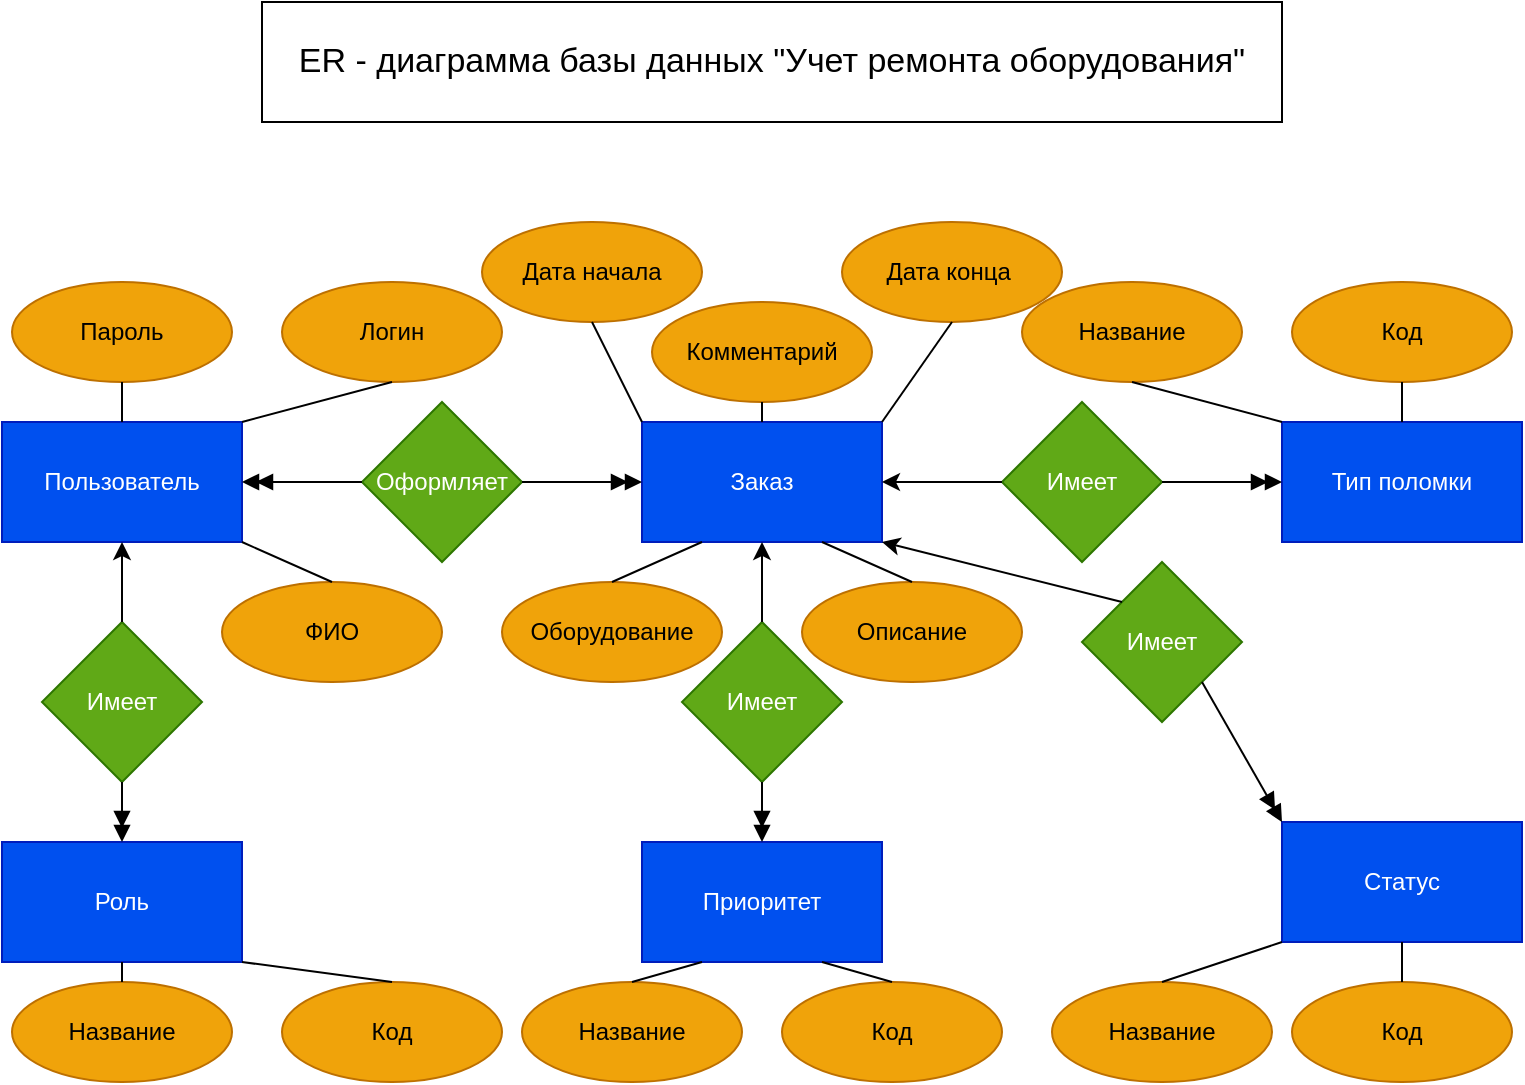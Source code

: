 <mxfile version="24.0.4" type="device" pages="2">
  <diagram name="ER" id="y7kLUlMwgiVX0oBcpBZK">
    <mxGraphModel dx="1050" dy="629" grid="1" gridSize="10" guides="1" tooltips="1" connect="1" arrows="1" fold="1" page="1" pageScale="1" pageWidth="827" pageHeight="1169" math="0" shadow="0">
      <root>
        <mxCell id="0" />
        <mxCell id="1" parent="0" />
        <mxCell id="9nSbzCASbi6-OCtNoF2_-1" value="Пользователь" style="rounded=0;whiteSpace=wrap;html=1;fillColor=#0050ef;fontColor=#ffffff;strokeColor=#001DBC;" parent="1" vertex="1">
          <mxGeometry x="40" y="240" width="120" height="60" as="geometry" />
        </mxCell>
        <mxCell id="9nSbzCASbi6-OCtNoF2_-2" value="Роль" style="rounded=0;whiteSpace=wrap;html=1;fillColor=#0050ef;fontColor=#ffffff;strokeColor=#001DBC;" parent="1" vertex="1">
          <mxGeometry x="40" y="450" width="120" height="60" as="geometry" />
        </mxCell>
        <mxCell id="9nSbzCASbi6-OCtNoF2_-3" value="Заказ" style="rounded=0;whiteSpace=wrap;html=1;fillColor=#0050ef;strokeColor=#001DBC;fontColor=#ffffff;" parent="1" vertex="1">
          <mxGeometry x="360" y="240" width="120" height="60" as="geometry" />
        </mxCell>
        <mxCell id="9nSbzCASbi6-OCtNoF2_-4" value="Тип поломки" style="rounded=0;whiteSpace=wrap;html=1;fillColor=#0050ef;fontColor=#ffffff;strokeColor=#001DBC;" parent="1" vertex="1">
          <mxGeometry x="680" y="240" width="120" height="60" as="geometry" />
        </mxCell>
        <mxCell id="9nSbzCASbi6-OCtNoF2_-5" value="Приоритет" style="rounded=0;whiteSpace=wrap;html=1;fillColor=#0050ef;fontColor=#ffffff;strokeColor=#001DBC;" parent="1" vertex="1">
          <mxGeometry x="360" y="450" width="120" height="60" as="geometry" />
        </mxCell>
        <mxCell id="9nSbzCASbi6-OCtNoF2_-6" value="Статус" style="rounded=0;whiteSpace=wrap;html=1;fillColor=#0050ef;fontColor=#ffffff;strokeColor=#001DBC;" parent="1" vertex="1">
          <mxGeometry x="680" y="440" width="120" height="60" as="geometry" />
        </mxCell>
        <mxCell id="9nSbzCASbi6-OCtNoF2_-7" value="Оформляет" style="rhombus;whiteSpace=wrap;html=1;fillColor=#60a917;fontColor=#ffffff;strokeColor=#2D7600;" parent="1" vertex="1">
          <mxGeometry x="220" y="230" width="80" height="80" as="geometry" />
        </mxCell>
        <mxCell id="9nSbzCASbi6-OCtNoF2_-8" value="Имеет" style="rhombus;whiteSpace=wrap;html=1;fillColor=#60a917;fontColor=#ffffff;strokeColor=#2D7600;" parent="1" vertex="1">
          <mxGeometry x="540" y="230" width="80" height="80" as="geometry" />
        </mxCell>
        <mxCell id="9nSbzCASbi6-OCtNoF2_-10" value="Имеет" style="rhombus;whiteSpace=wrap;html=1;fillColor=#60a917;fontColor=#ffffff;strokeColor=#2D7600;" parent="1" vertex="1">
          <mxGeometry x="380" y="340" width="80" height="80" as="geometry" />
        </mxCell>
        <mxCell id="9nSbzCASbi6-OCtNoF2_-11" value="Имеет" style="rhombus;whiteSpace=wrap;html=1;fillColor=#60a917;fontColor=#ffffff;strokeColor=#2D7600;" parent="1" vertex="1">
          <mxGeometry x="580" y="310" width="80" height="80" as="geometry" />
        </mxCell>
        <mxCell id="9nSbzCASbi6-OCtNoF2_-12" value="Имеет" style="rhombus;whiteSpace=wrap;html=1;fillColor=#60a917;fontColor=#ffffff;strokeColor=#2D7600;" parent="1" vertex="1">
          <mxGeometry x="60" y="340" width="80" height="80" as="geometry" />
        </mxCell>
        <mxCell id="9nSbzCASbi6-OCtNoF2_-13" value="" style="endArrow=classic;html=1;rounded=0;exitX=0.5;exitY=0;exitDx=0;exitDy=0;entryX=0.5;entryY=1;entryDx=0;entryDy=0;" parent="1" source="9nSbzCASbi6-OCtNoF2_-10" target="9nSbzCASbi6-OCtNoF2_-3" edge="1">
          <mxGeometry width="50" height="50" relative="1" as="geometry">
            <mxPoint x="390" y="550" as="sourcePoint" />
            <mxPoint x="440" y="500" as="targetPoint" />
          </mxGeometry>
        </mxCell>
        <mxCell id="9nSbzCASbi6-OCtNoF2_-14" value="" style="endArrow=doubleBlock;html=1;rounded=0;exitX=0.5;exitY=1;exitDx=0;exitDy=0;entryX=0.5;entryY=0;entryDx=0;entryDy=0;endFill=1;" parent="1" source="9nSbzCASbi6-OCtNoF2_-10" target="9nSbzCASbi6-OCtNoF2_-5" edge="1">
          <mxGeometry width="50" height="50" relative="1" as="geometry">
            <mxPoint x="430" y="360" as="sourcePoint" />
            <mxPoint x="430" y="310" as="targetPoint" />
          </mxGeometry>
        </mxCell>
        <mxCell id="9nSbzCASbi6-OCtNoF2_-16" value="" style="endArrow=doubleBlock;html=1;rounded=0;exitX=0;exitY=0.5;exitDx=0;exitDy=0;entryX=1;entryY=0.5;entryDx=0;entryDy=0;endFill=1;" parent="1" source="9nSbzCASbi6-OCtNoF2_-7" target="9nSbzCASbi6-OCtNoF2_-1" edge="1">
          <mxGeometry width="50" height="50" relative="1" as="geometry">
            <mxPoint x="430" y="440" as="sourcePoint" />
            <mxPoint x="430" y="480" as="targetPoint" />
          </mxGeometry>
        </mxCell>
        <mxCell id="9nSbzCASbi6-OCtNoF2_-17" value="" style="endArrow=doubleBlock;html=1;rounded=0;exitX=1;exitY=0.5;exitDx=0;exitDy=0;entryX=0;entryY=0.5;entryDx=0;entryDy=0;endFill=1;" parent="1" source="9nSbzCASbi6-OCtNoF2_-7" target="9nSbzCASbi6-OCtNoF2_-3" edge="1">
          <mxGeometry width="50" height="50" relative="1" as="geometry">
            <mxPoint x="230" y="280" as="sourcePoint" />
            <mxPoint x="170" y="280" as="targetPoint" />
          </mxGeometry>
        </mxCell>
        <mxCell id="9nSbzCASbi6-OCtNoF2_-18" value="" style="endArrow=classic;html=1;rounded=0;exitX=0.5;exitY=0;exitDx=0;exitDy=0;entryX=0.5;entryY=1;entryDx=0;entryDy=0;" parent="1" source="9nSbzCASbi6-OCtNoF2_-12" target="9nSbzCASbi6-OCtNoF2_-1" edge="1">
          <mxGeometry width="50" height="50" relative="1" as="geometry">
            <mxPoint x="430" y="360" as="sourcePoint" />
            <mxPoint x="430" y="310" as="targetPoint" />
          </mxGeometry>
        </mxCell>
        <mxCell id="9nSbzCASbi6-OCtNoF2_-19" value="" style="endArrow=doubleBlock;html=1;rounded=0;exitX=0.5;exitY=1;exitDx=0;exitDy=0;entryX=0.5;entryY=0;entryDx=0;entryDy=0;endFill=1;" parent="1" source="9nSbzCASbi6-OCtNoF2_-12" target="9nSbzCASbi6-OCtNoF2_-2" edge="1">
          <mxGeometry width="50" height="50" relative="1" as="geometry">
            <mxPoint x="230" y="280" as="sourcePoint" />
            <mxPoint x="170" y="280" as="targetPoint" />
          </mxGeometry>
        </mxCell>
        <mxCell id="9nSbzCASbi6-OCtNoF2_-20" value="" style="endArrow=classic;html=1;rounded=0;exitX=0;exitY=0.5;exitDx=0;exitDy=0;entryX=1;entryY=0.5;entryDx=0;entryDy=0;" parent="1" source="9nSbzCASbi6-OCtNoF2_-8" target="9nSbzCASbi6-OCtNoF2_-3" edge="1">
          <mxGeometry width="50" height="50" relative="1" as="geometry">
            <mxPoint x="430" y="360" as="sourcePoint" />
            <mxPoint x="430" y="310" as="targetPoint" />
          </mxGeometry>
        </mxCell>
        <mxCell id="9nSbzCASbi6-OCtNoF2_-21" value="" style="endArrow=doubleBlock;html=1;rounded=0;exitX=1;exitY=0.5;exitDx=0;exitDy=0;entryX=0;entryY=0.5;entryDx=0;entryDy=0;endFill=1;" parent="1" source="9nSbzCASbi6-OCtNoF2_-8" target="9nSbzCASbi6-OCtNoF2_-4" edge="1">
          <mxGeometry width="50" height="50" relative="1" as="geometry">
            <mxPoint x="430" y="440" as="sourcePoint" />
            <mxPoint x="430" y="480" as="targetPoint" />
          </mxGeometry>
        </mxCell>
        <mxCell id="9nSbzCASbi6-OCtNoF2_-22" value="" style="endArrow=classic;html=1;rounded=0;exitX=0;exitY=0;exitDx=0;exitDy=0;entryX=1;entryY=1;entryDx=0;entryDy=0;" parent="1" source="9nSbzCASbi6-OCtNoF2_-11" target="9nSbzCASbi6-OCtNoF2_-3" edge="1">
          <mxGeometry width="50" height="50" relative="1" as="geometry">
            <mxPoint x="430" y="360" as="sourcePoint" />
            <mxPoint x="430" y="310" as="targetPoint" />
          </mxGeometry>
        </mxCell>
        <mxCell id="9nSbzCASbi6-OCtNoF2_-23" value="" style="endArrow=doubleBlock;html=1;rounded=0;exitX=1;exitY=1;exitDx=0;exitDy=0;entryX=0;entryY=0;entryDx=0;entryDy=0;endFill=1;" parent="1" source="9nSbzCASbi6-OCtNoF2_-11" target="9nSbzCASbi6-OCtNoF2_-6" edge="1">
          <mxGeometry width="50" height="50" relative="1" as="geometry">
            <mxPoint x="630" y="280" as="sourcePoint" />
            <mxPoint x="690" y="280" as="targetPoint" />
          </mxGeometry>
        </mxCell>
        <mxCell id="9nSbzCASbi6-OCtNoF2_-24" value="Логин" style="ellipse;whiteSpace=wrap;html=1;fillColor=#f0a30a;fontColor=#000000;strokeColor=#BD7000;" parent="1" vertex="1">
          <mxGeometry x="180" y="170" width="110" height="50" as="geometry" />
        </mxCell>
        <mxCell id="9nSbzCASbi6-OCtNoF2_-25" value="Пароль" style="ellipse;whiteSpace=wrap;html=1;fillColor=#f0a30a;fontColor=#000000;strokeColor=#BD7000;" parent="1" vertex="1">
          <mxGeometry x="45" y="170" width="110" height="50" as="geometry" />
        </mxCell>
        <mxCell id="9nSbzCASbi6-OCtNoF2_-26" value="ФИО" style="ellipse;whiteSpace=wrap;html=1;fillColor=#f0a30a;fontColor=#000000;strokeColor=#BD7000;" parent="1" vertex="1">
          <mxGeometry x="150" y="320" width="110" height="50" as="geometry" />
        </mxCell>
        <mxCell id="9nSbzCASbi6-OCtNoF2_-27" value="" style="endArrow=none;html=1;rounded=0;exitX=1;exitY=1;exitDx=0;exitDy=0;entryX=0.5;entryY=0;entryDx=0;entryDy=0;" parent="1" source="9nSbzCASbi6-OCtNoF2_-1" target="9nSbzCASbi6-OCtNoF2_-26" edge="1">
          <mxGeometry width="50" height="50" relative="1" as="geometry">
            <mxPoint x="390" y="450" as="sourcePoint" />
            <mxPoint x="440" y="400" as="targetPoint" />
          </mxGeometry>
        </mxCell>
        <mxCell id="9nSbzCASbi6-OCtNoF2_-28" value="" style="endArrow=none;html=1;rounded=0;exitX=1;exitY=0;exitDx=0;exitDy=0;entryX=0.5;entryY=1;entryDx=0;entryDy=0;" parent="1" source="9nSbzCASbi6-OCtNoF2_-1" target="9nSbzCASbi6-OCtNoF2_-24" edge="1">
          <mxGeometry width="50" height="50" relative="1" as="geometry">
            <mxPoint x="170" y="310" as="sourcePoint" />
            <mxPoint x="215" y="330" as="targetPoint" />
          </mxGeometry>
        </mxCell>
        <mxCell id="9nSbzCASbi6-OCtNoF2_-29" value="" style="endArrow=none;html=1;rounded=0;exitX=0.5;exitY=0;exitDx=0;exitDy=0;entryX=0.5;entryY=1;entryDx=0;entryDy=0;" parent="1" source="9nSbzCASbi6-OCtNoF2_-1" target="9nSbzCASbi6-OCtNoF2_-25" edge="1">
          <mxGeometry width="50" height="50" relative="1" as="geometry">
            <mxPoint x="170" y="250" as="sourcePoint" />
            <mxPoint x="245" y="200" as="targetPoint" />
          </mxGeometry>
        </mxCell>
        <mxCell id="9nSbzCASbi6-OCtNoF2_-30" value="Название" style="ellipse;whiteSpace=wrap;html=1;fillColor=#f0a30a;fontColor=#000000;strokeColor=#BD7000;" parent="1" vertex="1">
          <mxGeometry x="45" y="520" width="110" height="50" as="geometry" />
        </mxCell>
        <mxCell id="9nSbzCASbi6-OCtNoF2_-31" value="Код" style="ellipse;whiteSpace=wrap;html=1;fillColor=#f0a30a;fontColor=#000000;strokeColor=#BD7000;" parent="1" vertex="1">
          <mxGeometry x="180" y="520" width="110" height="50" as="geometry" />
        </mxCell>
        <mxCell id="9nSbzCASbi6-OCtNoF2_-32" value="" style="endArrow=none;html=1;rounded=0;exitX=0.5;exitY=0;exitDx=0;exitDy=0;entryX=0.5;entryY=1;entryDx=0;entryDy=0;" parent="1" source="9nSbzCASbi6-OCtNoF2_-30" target="9nSbzCASbi6-OCtNoF2_-2" edge="1">
          <mxGeometry width="50" height="50" relative="1" as="geometry">
            <mxPoint x="170" y="250" as="sourcePoint" />
            <mxPoint x="245" y="210" as="targetPoint" />
          </mxGeometry>
        </mxCell>
        <mxCell id="9nSbzCASbi6-OCtNoF2_-33" value="" style="endArrow=none;html=1;rounded=0;exitX=0.5;exitY=0;exitDx=0;exitDy=0;entryX=1;entryY=1;entryDx=0;entryDy=0;" parent="1" source="9nSbzCASbi6-OCtNoF2_-31" target="9nSbzCASbi6-OCtNoF2_-2" edge="1">
          <mxGeometry width="50" height="50" relative="1" as="geometry">
            <mxPoint x="110" y="580" as="sourcePoint" />
            <mxPoint x="110" y="540" as="targetPoint" />
          </mxGeometry>
        </mxCell>
        <mxCell id="9nSbzCASbi6-OCtNoF2_-34" value="Название" style="ellipse;whiteSpace=wrap;html=1;fillColor=#f0a30a;fontColor=#000000;strokeColor=#BD7000;" parent="1" vertex="1">
          <mxGeometry x="300" y="520" width="110" height="50" as="geometry" />
        </mxCell>
        <mxCell id="9nSbzCASbi6-OCtNoF2_-35" value="Код" style="ellipse;whiteSpace=wrap;html=1;fillColor=#f0a30a;fontColor=#000000;strokeColor=#BD7000;" parent="1" vertex="1">
          <mxGeometry x="430" y="520" width="110" height="50" as="geometry" />
        </mxCell>
        <mxCell id="9nSbzCASbi6-OCtNoF2_-36" value="Название" style="ellipse;whiteSpace=wrap;html=1;fillColor=#f0a30a;fontColor=#000000;strokeColor=#BD7000;" parent="1" vertex="1">
          <mxGeometry x="565" y="520" width="110" height="50" as="geometry" />
        </mxCell>
        <mxCell id="9nSbzCASbi6-OCtNoF2_-37" value="Код" style="ellipse;whiteSpace=wrap;html=1;fillColor=#f0a30a;fontColor=#000000;strokeColor=#BD7000;" parent="1" vertex="1">
          <mxGeometry x="685" y="520" width="110" height="50" as="geometry" />
        </mxCell>
        <mxCell id="9nSbzCASbi6-OCtNoF2_-38" value="Название" style="ellipse;whiteSpace=wrap;html=1;fillColor=#f0a30a;fontColor=#000000;strokeColor=#BD7000;" parent="1" vertex="1">
          <mxGeometry x="550" y="170" width="110" height="50" as="geometry" />
        </mxCell>
        <mxCell id="9nSbzCASbi6-OCtNoF2_-39" value="Код" style="ellipse;whiteSpace=wrap;html=1;fillColor=#f0a30a;fontColor=#000000;strokeColor=#BD7000;" parent="1" vertex="1">
          <mxGeometry x="685" y="170" width="110" height="50" as="geometry" />
        </mxCell>
        <mxCell id="9nSbzCASbi6-OCtNoF2_-40" value="" style="endArrow=none;html=1;rounded=0;exitX=0.25;exitY=1;exitDx=0;exitDy=0;entryX=0.5;entryY=0;entryDx=0;entryDy=0;" parent="1" source="9nSbzCASbi6-OCtNoF2_-5" target="9nSbzCASbi6-OCtNoF2_-34" edge="1">
          <mxGeometry width="50" height="50" relative="1" as="geometry">
            <mxPoint x="245" y="580" as="sourcePoint" />
            <mxPoint x="170" y="540" as="targetPoint" />
          </mxGeometry>
        </mxCell>
        <mxCell id="9nSbzCASbi6-OCtNoF2_-41" value="" style="endArrow=none;html=1;rounded=0;exitX=0.75;exitY=1;exitDx=0;exitDy=0;entryX=0.5;entryY=0;entryDx=0;entryDy=0;" parent="1" source="9nSbzCASbi6-OCtNoF2_-5" target="9nSbzCASbi6-OCtNoF2_-35" edge="1">
          <mxGeometry width="50" height="50" relative="1" as="geometry">
            <mxPoint x="400" y="540" as="sourcePoint" />
            <mxPoint x="365" y="580" as="targetPoint" />
          </mxGeometry>
        </mxCell>
        <mxCell id="9nSbzCASbi6-OCtNoF2_-42" value="" style="endArrow=none;html=1;rounded=0;exitX=0.5;exitY=0;exitDx=0;exitDy=0;entryX=0;entryY=1;entryDx=0;entryDy=0;" parent="1" source="9nSbzCASbi6-OCtNoF2_-36" target="9nSbzCASbi6-OCtNoF2_-6" edge="1">
          <mxGeometry width="50" height="50" relative="1" as="geometry">
            <mxPoint x="460" y="540" as="sourcePoint" />
            <mxPoint x="500" y="580" as="targetPoint" />
          </mxGeometry>
        </mxCell>
        <mxCell id="9nSbzCASbi6-OCtNoF2_-43" value="" style="endArrow=none;html=1;rounded=0;exitX=0.5;exitY=0;exitDx=0;exitDy=0;entryX=0.5;entryY=1;entryDx=0;entryDy=0;" parent="1" source="9nSbzCASbi6-OCtNoF2_-37" target="9nSbzCASbi6-OCtNoF2_-6" edge="1">
          <mxGeometry width="50" height="50" relative="1" as="geometry">
            <mxPoint x="620" y="580" as="sourcePoint" />
            <mxPoint x="690" y="540" as="targetPoint" />
          </mxGeometry>
        </mxCell>
        <mxCell id="9nSbzCASbi6-OCtNoF2_-44" value="" style="endArrow=none;html=1;rounded=0;exitX=0.5;exitY=0;exitDx=0;exitDy=0;entryX=0.5;entryY=1;entryDx=0;entryDy=0;" parent="1" source="9nSbzCASbi6-OCtNoF2_-4" target="9nSbzCASbi6-OCtNoF2_-39" edge="1">
          <mxGeometry width="50" height="50" relative="1" as="geometry">
            <mxPoint x="620" y="580" as="sourcePoint" />
            <mxPoint x="690" y="540" as="targetPoint" />
          </mxGeometry>
        </mxCell>
        <mxCell id="9nSbzCASbi6-OCtNoF2_-45" value="" style="endArrow=none;html=1;rounded=0;exitX=0;exitY=0;exitDx=0;exitDy=0;entryX=0.5;entryY=1;entryDx=0;entryDy=0;" parent="1" source="9nSbzCASbi6-OCtNoF2_-4" target="9nSbzCASbi6-OCtNoF2_-38" edge="1">
          <mxGeometry width="50" height="50" relative="1" as="geometry">
            <mxPoint x="750" y="250" as="sourcePoint" />
            <mxPoint x="750" y="210" as="targetPoint" />
          </mxGeometry>
        </mxCell>
        <mxCell id="9nSbzCASbi6-OCtNoF2_-46" value="Дата конца&amp;nbsp;" style="ellipse;whiteSpace=wrap;html=1;fillColor=#f0a30a;fontColor=#000000;strokeColor=#BD7000;" parent="1" vertex="1">
          <mxGeometry x="460" y="140" width="110" height="50" as="geometry" />
        </mxCell>
        <mxCell id="9nSbzCASbi6-OCtNoF2_-47" value="Дата начала" style="ellipse;whiteSpace=wrap;html=1;fillColor=#f0a30a;fontColor=#000000;strokeColor=#BD7000;" parent="1" vertex="1">
          <mxGeometry x="280" y="140" width="110" height="50" as="geometry" />
        </mxCell>
        <mxCell id="9nSbzCASbi6-OCtNoF2_-48" value="Оборудование" style="ellipse;whiteSpace=wrap;html=1;fillColor=#f0a30a;fontColor=#000000;strokeColor=#BD7000;" parent="1" vertex="1">
          <mxGeometry x="290" y="320" width="110" height="50" as="geometry" />
        </mxCell>
        <mxCell id="9nSbzCASbi6-OCtNoF2_-49" value="Описание" style="ellipse;whiteSpace=wrap;html=1;fillColor=#f0a30a;fontColor=#000000;strokeColor=#BD7000;" parent="1" vertex="1">
          <mxGeometry x="440" y="320" width="110" height="50" as="geometry" />
        </mxCell>
        <mxCell id="9nSbzCASbi6-OCtNoF2_-50" value="Комментарий" style="ellipse;whiteSpace=wrap;html=1;fillColor=#f0a30a;fontColor=#000000;strokeColor=#BD7000;" parent="1" vertex="1">
          <mxGeometry x="365" y="180" width="110" height="50" as="geometry" />
        </mxCell>
        <mxCell id="9nSbzCASbi6-OCtNoF2_-51" value="" style="endArrow=none;html=1;rounded=0;exitX=0.25;exitY=1;exitDx=0;exitDy=0;entryX=0.5;entryY=0;entryDx=0;entryDy=0;" parent="1" source="9nSbzCASbi6-OCtNoF2_-3" target="9nSbzCASbi6-OCtNoF2_-48" edge="1">
          <mxGeometry width="50" height="50" relative="1" as="geometry">
            <mxPoint x="245" y="580" as="sourcePoint" />
            <mxPoint x="170" y="540" as="targetPoint" />
          </mxGeometry>
        </mxCell>
        <mxCell id="9nSbzCASbi6-OCtNoF2_-52" value="" style="endArrow=none;html=1;rounded=0;exitX=0.75;exitY=1;exitDx=0;exitDy=0;entryX=0.5;entryY=0;entryDx=0;entryDy=0;" parent="1" source="9nSbzCASbi6-OCtNoF2_-3" target="9nSbzCASbi6-OCtNoF2_-49" edge="1">
          <mxGeometry width="50" height="50" relative="1" as="geometry">
            <mxPoint x="400" y="310" as="sourcePoint" />
            <mxPoint x="355" y="330" as="targetPoint" />
          </mxGeometry>
        </mxCell>
        <mxCell id="9nSbzCASbi6-OCtNoF2_-53" value="" style="endArrow=none;html=1;rounded=0;exitX=0.5;exitY=1;exitDx=0;exitDy=0;entryX=0.5;entryY=0;entryDx=0;entryDy=0;" parent="1" source="9nSbzCASbi6-OCtNoF2_-50" target="9nSbzCASbi6-OCtNoF2_-3" edge="1">
          <mxGeometry width="50" height="50" relative="1" as="geometry">
            <mxPoint x="690" y="250" as="sourcePoint" />
            <mxPoint x="620" y="210" as="targetPoint" />
          </mxGeometry>
        </mxCell>
        <mxCell id="9nSbzCASbi6-OCtNoF2_-54" value="" style="endArrow=none;html=1;rounded=0;exitX=0.5;exitY=1;exitDx=0;exitDy=0;entryX=1;entryY=0;entryDx=0;entryDy=0;" parent="1" source="9nSbzCASbi6-OCtNoF2_-46" target="9nSbzCASbi6-OCtNoF2_-3" edge="1">
          <mxGeometry width="50" height="50" relative="1" as="geometry">
            <mxPoint x="430" y="220" as="sourcePoint" />
            <mxPoint x="430" y="250" as="targetPoint" />
          </mxGeometry>
        </mxCell>
        <mxCell id="9nSbzCASbi6-OCtNoF2_-55" value="" style="endArrow=none;html=1;rounded=0;exitX=0.5;exitY=1;exitDx=0;exitDy=0;entryX=0;entryY=0;entryDx=0;entryDy=0;" parent="1" source="9nSbzCASbi6-OCtNoF2_-47" target="9nSbzCASbi6-OCtNoF2_-3" edge="1">
          <mxGeometry width="50" height="50" relative="1" as="geometry">
            <mxPoint x="525" y="160" as="sourcePoint" />
            <mxPoint x="490" y="250" as="targetPoint" />
          </mxGeometry>
        </mxCell>
        <mxCell id="e6M8Xe6ONsdZNtdyquiN-1" value="&lt;font style=&quot;font-size: 17px;&quot;&gt;ER - диаграмма базы данных &quot;Учет ремонта оборудования&quot;&lt;/font&gt;" style="rounded=0;whiteSpace=wrap;html=1;" vertex="1" parent="1">
          <mxGeometry x="170" y="30" width="510" height="60" as="geometry" />
        </mxCell>
      </root>
    </mxGraphModel>
  </diagram>
  <diagram id="IjbVkOHeNJ5ibLQIxvY_" name="Алгоритм программы">
    <mxGraphModel dx="1500" dy="899" grid="1" gridSize="10" guides="1" tooltips="1" connect="1" arrows="1" fold="1" page="1" pageScale="1" pageWidth="827" pageHeight="1169" math="0" shadow="0">
      <root>
        <mxCell id="0" />
        <mxCell id="1" parent="0" />
        <mxCell id="J62k6NEULKFt_MTTM1yk-2" style="edgeStyle=orthogonalEdgeStyle;rounded=0;orthogonalLoop=1;jettySize=auto;html=1;entryX=0.5;entryY=0;entryDx=0;entryDy=0;" parent="1" source="J62k6NEULKFt_MTTM1yk-3" target="J62k6NEULKFt_MTTM1yk-5" edge="1">
          <mxGeometry relative="1" as="geometry" />
        </mxCell>
        <mxCell id="J62k6NEULKFt_MTTM1yk-3" value="Начало" style="ellipse;whiteSpace=wrap;html=1;" parent="1" vertex="1">
          <mxGeometry x="310" y="200" width="120" height="80" as="geometry" />
        </mxCell>
        <mxCell id="J62k6NEULKFt_MTTM1yk-4" value="" style="edgeStyle=orthogonalEdgeStyle;rounded=0;orthogonalLoop=1;jettySize=auto;html=1;" parent="1" source="J62k6NEULKFt_MTTM1yk-5" target="J62k6NEULKFt_MTTM1yk-10" edge="1">
          <mxGeometry relative="1" as="geometry" />
        </mxCell>
        <mxCell id="J62k6NEULKFt_MTTM1yk-5" value="Логин, Пароль" style="shape=parallelogram;perimeter=parallelogramPerimeter;whiteSpace=wrap;html=1;fixedSize=1;" parent="1" vertex="1">
          <mxGeometry x="310" y="360" width="120" height="60" as="geometry" />
        </mxCell>
        <mxCell id="J62k6NEULKFt_MTTM1yk-6" value="" style="edgeStyle=orthogonalEdgeStyle;rounded=0;orthogonalLoop=1;jettySize=auto;html=1;" parent="1" source="J62k6NEULKFt_MTTM1yk-10" target="J62k6NEULKFt_MTTM1yk-14" edge="1">
          <mxGeometry relative="1" as="geometry" />
        </mxCell>
        <mxCell id="J62k6NEULKFt_MTTM1yk-7" value="нет" style="edgeLabel;html=1;align=center;verticalAlign=middle;resizable=0;points=[];" parent="J62k6NEULKFt_MTTM1yk-6" vertex="1" connectable="0">
          <mxGeometry x="-0.05" y="-3" relative="1" as="geometry">
            <mxPoint as="offset" />
          </mxGeometry>
        </mxCell>
        <mxCell id="J62k6NEULKFt_MTTM1yk-10" value="Администратор" style="rhombus;whiteSpace=wrap;html=1;" parent="1" vertex="1">
          <mxGeometry x="330" y="490" width="80" height="80" as="geometry" />
        </mxCell>
        <mxCell id="J62k6NEULKFt_MTTM1yk-11" style="edgeStyle=orthogonalEdgeStyle;rounded=0;orthogonalLoop=1;jettySize=auto;html=1;entryX=0.5;entryY=0;entryDx=0;entryDy=0;" parent="1" source="J62k6NEULKFt_MTTM1yk-14" target="J62k6NEULKFt_MTTM1yk-16" edge="1">
          <mxGeometry relative="1" as="geometry" />
        </mxCell>
        <mxCell id="J62k6NEULKFt_MTTM1yk-12" value="нет" style="edgeLabel;html=1;align=center;verticalAlign=middle;resizable=0;points=[];" parent="J62k6NEULKFt_MTTM1yk-11" vertex="1" connectable="0">
          <mxGeometry x="-0.075" y="3" relative="1" as="geometry">
            <mxPoint as="offset" />
          </mxGeometry>
        </mxCell>
        <mxCell id="J62k6NEULKFt_MTTM1yk-13" style="edgeStyle=orthogonalEdgeStyle;rounded=0;orthogonalLoop=1;jettySize=auto;html=1;entryX=0;entryY=0.5;entryDx=0;entryDy=0;" parent="1" source="J62k6NEULKFt_MTTM1yk-14" target="J62k6NEULKFt_MTTM1yk-40" edge="1">
          <mxGeometry relative="1" as="geometry">
            <Array as="points">
              <mxPoint x="490" y="690" />
              <mxPoint x="490" y="450" />
            </Array>
          </mxGeometry>
        </mxCell>
        <mxCell id="J62k6NEULKFt_MTTM1yk-14" value="Пользователь" style="rhombus;whiteSpace=wrap;html=1;" parent="1" vertex="1">
          <mxGeometry x="330" y="650" width="80" height="80" as="geometry" />
        </mxCell>
        <mxCell id="J62k6NEULKFt_MTTM1yk-15" style="edgeStyle=orthogonalEdgeStyle;rounded=0;orthogonalLoop=1;jettySize=auto;html=1;" parent="1" source="J62k6NEULKFt_MTTM1yk-16" edge="1">
          <mxGeometry relative="1" as="geometry">
            <mxPoint x="370" y="320" as="targetPoint" />
            <Array as="points">
              <mxPoint x="260" y="850" />
              <mxPoint x="260" y="320" />
            </Array>
          </mxGeometry>
        </mxCell>
        <mxCell id="J62k6NEULKFt_MTTM1yk-16" value="Не верно" style="shape=document;whiteSpace=wrap;html=1;boundedLbl=1;" parent="1" vertex="1">
          <mxGeometry x="310" y="810" width="120" height="80" as="geometry" />
        </mxCell>
        <mxCell id="J62k6NEULKFt_MTTM1yk-39" value="" style="edgeStyle=orthogonalEdgeStyle;rounded=0;orthogonalLoop=1;jettySize=auto;html=1;" parent="1" source="J62k6NEULKFt_MTTM1yk-40" target="J62k6NEULKFt_MTTM1yk-45" edge="1">
          <mxGeometry relative="1" as="geometry" />
        </mxCell>
        <mxCell id="J62k6NEULKFt_MTTM1yk-40" value="Просмотр списка" style="rounded=0;whiteSpace=wrap;html=1;" parent="1" vertex="1">
          <mxGeometry x="520" y="420" width="120" height="60" as="geometry" />
        </mxCell>
        <mxCell id="J62k6NEULKFt_MTTM1yk-41" style="edgeStyle=orthogonalEdgeStyle;rounded=0;orthogonalLoop=1;jettySize=auto;html=1;entryX=0.021;entryY=0.347;entryDx=0;entryDy=0;entryPerimeter=0;" parent="1" source="J62k6NEULKFt_MTTM1yk-45" target="J62k6NEULKFt_MTTM1yk-52" edge="1">
          <mxGeometry relative="1" as="geometry">
            <mxPoint x="690" y="590" as="targetPoint" />
          </mxGeometry>
        </mxCell>
        <mxCell id="J62k6NEULKFt_MTTM1yk-42" value="да" style="edgeLabel;html=1;align=center;verticalAlign=middle;resizable=0;points=[];" parent="J62k6NEULKFt_MTTM1yk-41" vertex="1" connectable="0">
          <mxGeometry x="-0.116" y="-2" relative="1" as="geometry">
            <mxPoint as="offset" />
          </mxGeometry>
        </mxCell>
        <mxCell id="J62k6NEULKFt_MTTM1yk-43" value="" style="edgeStyle=orthogonalEdgeStyle;rounded=0;orthogonalLoop=1;jettySize=auto;html=1;" parent="1" source="J62k6NEULKFt_MTTM1yk-45" target="J62k6NEULKFt_MTTM1yk-50" edge="1">
          <mxGeometry relative="1" as="geometry" />
        </mxCell>
        <mxCell id="J62k6NEULKFt_MTTM1yk-44" value="нет" style="edgeLabel;html=1;align=center;verticalAlign=middle;resizable=0;points=[];" parent="J62k6NEULKFt_MTTM1yk-43" vertex="1" connectable="0">
          <mxGeometry x="-0.1" relative="1" as="geometry">
            <mxPoint as="offset" />
          </mxGeometry>
        </mxCell>
        <mxCell id="J62k6NEULKFt_MTTM1yk-45" value="Кнопка создать заказ" style="rhombus;whiteSpace=wrap;html=1;rounded=0;" parent="1" vertex="1">
          <mxGeometry x="545" y="560" width="70" height="80" as="geometry" />
        </mxCell>
        <mxCell id="J62k6NEULKFt_MTTM1yk-46" style="edgeStyle=orthogonalEdgeStyle;rounded=0;orthogonalLoop=1;jettySize=auto;html=1;" parent="1" source="J62k6NEULKFt_MTTM1yk-50" target="J62k6NEULKFt_MTTM1yk-54" edge="1">
          <mxGeometry relative="1" as="geometry">
            <mxPoint x="750" y="760" as="targetPoint" />
          </mxGeometry>
        </mxCell>
        <mxCell id="J62k6NEULKFt_MTTM1yk-47" value="да" style="edgeLabel;html=1;align=center;verticalAlign=middle;resizable=0;points=[];" parent="J62k6NEULKFt_MTTM1yk-46" vertex="1" connectable="0">
          <mxGeometry x="-0.041" relative="1" as="geometry">
            <mxPoint as="offset" />
          </mxGeometry>
        </mxCell>
        <mxCell id="J62k6NEULKFt_MTTM1yk-48" style="edgeStyle=orthogonalEdgeStyle;rounded=0;orthogonalLoop=1;jettySize=auto;html=1;" parent="1" source="J62k6NEULKFt_MTTM1yk-50" target="J62k6NEULKFt_MTTM1yk-71" edge="1">
          <mxGeometry relative="1" as="geometry" />
        </mxCell>
        <mxCell id="J62k6NEULKFt_MTTM1yk-49" value="Нет" style="edgeLabel;html=1;align=center;verticalAlign=middle;resizable=0;points=[];" parent="J62k6NEULKFt_MTTM1yk-48" vertex="1" connectable="0">
          <mxGeometry x="-0.235" relative="1" as="geometry">
            <mxPoint as="offset" />
          </mxGeometry>
        </mxCell>
        <mxCell id="J62k6NEULKFt_MTTM1yk-50" value="Кнопка редактирования заказа" style="rhombus;whiteSpace=wrap;html=1;rounded=0;" parent="1" vertex="1">
          <mxGeometry x="525" y="700" width="110" height="100" as="geometry" />
        </mxCell>
        <mxCell id="J62k6NEULKFt_MTTM1yk-51" style="edgeStyle=orthogonalEdgeStyle;rounded=0;orthogonalLoop=1;jettySize=auto;html=1;exitX=0.5;exitY=0;exitDx=0;exitDy=0;" parent="1" source="J62k6NEULKFt_MTTM1yk-52" target="J62k6NEULKFt_MTTM1yk-40" edge="1">
          <mxGeometry relative="1" as="geometry">
            <Array as="points">
              <mxPoint x="767" y="620" />
              <mxPoint x="770" y="620" />
              <mxPoint x="770" y="380" />
              <mxPoint x="580" y="380" />
            </Array>
          </mxGeometry>
        </mxCell>
        <mxCell id="J62k6NEULKFt_MTTM1yk-52" value="Форма создания отчёта" style="rounded=0;whiteSpace=wrap;html=1;" parent="1" vertex="1">
          <mxGeometry x="707" y="580" width="120" height="60" as="geometry" />
        </mxCell>
        <mxCell id="J62k6NEULKFt_MTTM1yk-53" style="edgeStyle=orthogonalEdgeStyle;rounded=0;orthogonalLoop=1;jettySize=auto;html=1;" parent="1" source="J62k6NEULKFt_MTTM1yk-54" edge="1">
          <mxGeometry relative="1" as="geometry">
            <mxPoint x="450" y="690" as="targetPoint" />
            <Array as="points">
              <mxPoint x="840" y="748" />
              <mxPoint x="840" y="970" />
              <mxPoint x="450" y="970" />
            </Array>
          </mxGeometry>
        </mxCell>
        <mxCell id="J62k6NEULKFt_MTTM1yk-54" value="Форма редактирования&lt;br&gt;заказа" style="rounded=0;whiteSpace=wrap;html=1;" parent="1" vertex="1">
          <mxGeometry x="707" y="718" width="120" height="60" as="geometry" />
        </mxCell>
        <mxCell id="J62k6NEULKFt_MTTM1yk-56" value="да" style="edgeLabel;html=1;align=center;verticalAlign=middle;resizable=0;points=[];" parent="1" vertex="1" connectable="0">
          <mxGeometry x="600" y="1060" as="geometry" />
        </mxCell>
        <mxCell id="J62k6NEULKFt_MTTM1yk-57" style="edgeStyle=orthogonalEdgeStyle;rounded=0;orthogonalLoop=1;jettySize=auto;html=1;exitX=0;exitY=0.5;exitDx=0;exitDy=0;" parent="1" source="J62k6NEULKFt_MTTM1yk-59" edge="1">
          <mxGeometry relative="1" as="geometry">
            <mxPoint x="470" y="690" as="targetPoint" />
            <Array as="points">
              <mxPoint x="470" y="1010" />
            </Array>
          </mxGeometry>
        </mxCell>
        <mxCell id="J62k6NEULKFt_MTTM1yk-58" style="edgeStyle=orthogonalEdgeStyle;rounded=0;orthogonalLoop=1;jettySize=auto;html=1;exitX=0.5;exitY=1;exitDx=0;exitDy=0;" parent="1" source="J62k6NEULKFt_MTTM1yk-59" edge="1">
          <mxGeometry relative="1" as="geometry">
            <mxPoint x="370" y="300" as="targetPoint" />
            <Array as="points">
              <mxPoint x="580" y="1070" />
              <mxPoint x="200" y="1070" />
              <mxPoint x="200" y="300" />
            </Array>
          </mxGeometry>
        </mxCell>
        <mxCell id="J62k6NEULKFt_MTTM1yk-59" value="Смена роли" style="rhombus;whiteSpace=wrap;html=1;rounded=0;" parent="1" vertex="1">
          <mxGeometry x="540" y="970" width="80" height="80" as="geometry" />
        </mxCell>
        <mxCell id="J62k6NEULKFt_MTTM1yk-60" value="нет" style="text;html=1;align=center;verticalAlign=middle;resizable=0;points=[];autosize=1;strokeColor=none;fillColor=none;" parent="1" vertex="1">
          <mxGeometry x="545" y="925" width="40" height="30" as="geometry" />
        </mxCell>
        <mxCell id="J62k6NEULKFt_MTTM1yk-68" style="edgeStyle=orthogonalEdgeStyle;rounded=0;orthogonalLoop=1;jettySize=auto;html=1;" parent="1" source="J62k6NEULKFt_MTTM1yk-71" target="J62k6NEULKFt_MTTM1yk-59" edge="1">
          <mxGeometry relative="1" as="geometry" />
        </mxCell>
        <mxCell id="J62k6NEULKFt_MTTM1yk-69" style="edgeStyle=orthogonalEdgeStyle;rounded=0;orthogonalLoop=1;jettySize=auto;html=1;" parent="1" source="J62k6NEULKFt_MTTM1yk-71" target="J62k6NEULKFt_MTTM1yk-73" edge="1">
          <mxGeometry relative="1" as="geometry" />
        </mxCell>
        <mxCell id="J62k6NEULKFt_MTTM1yk-70" value="да" style="edgeLabel;html=1;align=center;verticalAlign=middle;resizable=0;points=[];" parent="J62k6NEULKFt_MTTM1yk-69" vertex="1" connectable="0">
          <mxGeometry x="-0.117" y="-1" relative="1" as="geometry">
            <mxPoint as="offset" />
          </mxGeometry>
        </mxCell>
        <mxCell id="J62k6NEULKFt_MTTM1yk-71" value="Кнопка удаления заказа" style="rhombus;whiteSpace=wrap;html=1;rounded=0;" parent="1" vertex="1">
          <mxGeometry x="540" y="845" width="80" height="80" as="geometry" />
        </mxCell>
        <mxCell id="J62k6NEULKFt_MTTM1yk-72" style="edgeStyle=orthogonalEdgeStyle;rounded=0;orthogonalLoop=1;jettySize=auto;html=1;exitX=0.5;exitY=1;exitDx=0;exitDy=0;" parent="1" source="J62k6NEULKFt_MTTM1yk-73" edge="1">
          <mxGeometry relative="1" as="geometry">
            <mxPoint x="461" y="690" as="targetPoint" />
            <Array as="points">
              <mxPoint x="770" y="970" />
              <mxPoint x="461" y="970" />
              <mxPoint x="461" y="690" />
            </Array>
          </mxGeometry>
        </mxCell>
        <mxCell id="J62k6NEULKFt_MTTM1yk-73" value="Удаление заказа" style="rounded=0;whiteSpace=wrap;html=1;" parent="1" vertex="1">
          <mxGeometry x="710" y="855" width="120" height="60" as="geometry" />
        </mxCell>
        <mxCell id="J62k6NEULKFt_MTTM1yk-74" value="нет" style="text;html=1;align=center;verticalAlign=middle;resizable=0;points=[];autosize=1;strokeColor=none;fillColor=none;" parent="1" vertex="1">
          <mxGeometry x="490" y="978" width="40" height="30" as="geometry" />
        </mxCell>
        <mxCell id="F-8wZ4qhNjdVcJwRN8VK-1" value="&lt;font style=&quot;font-size: 20px;&quot;&gt;Алгоритм работы программы&lt;/font&gt;" style="rounded=0;whiteSpace=wrap;html=1;" vertex="1" parent="1">
          <mxGeometry x="490" y="180" width="310" height="40" as="geometry" />
        </mxCell>
      </root>
    </mxGraphModel>
  </diagram>
</mxfile>
